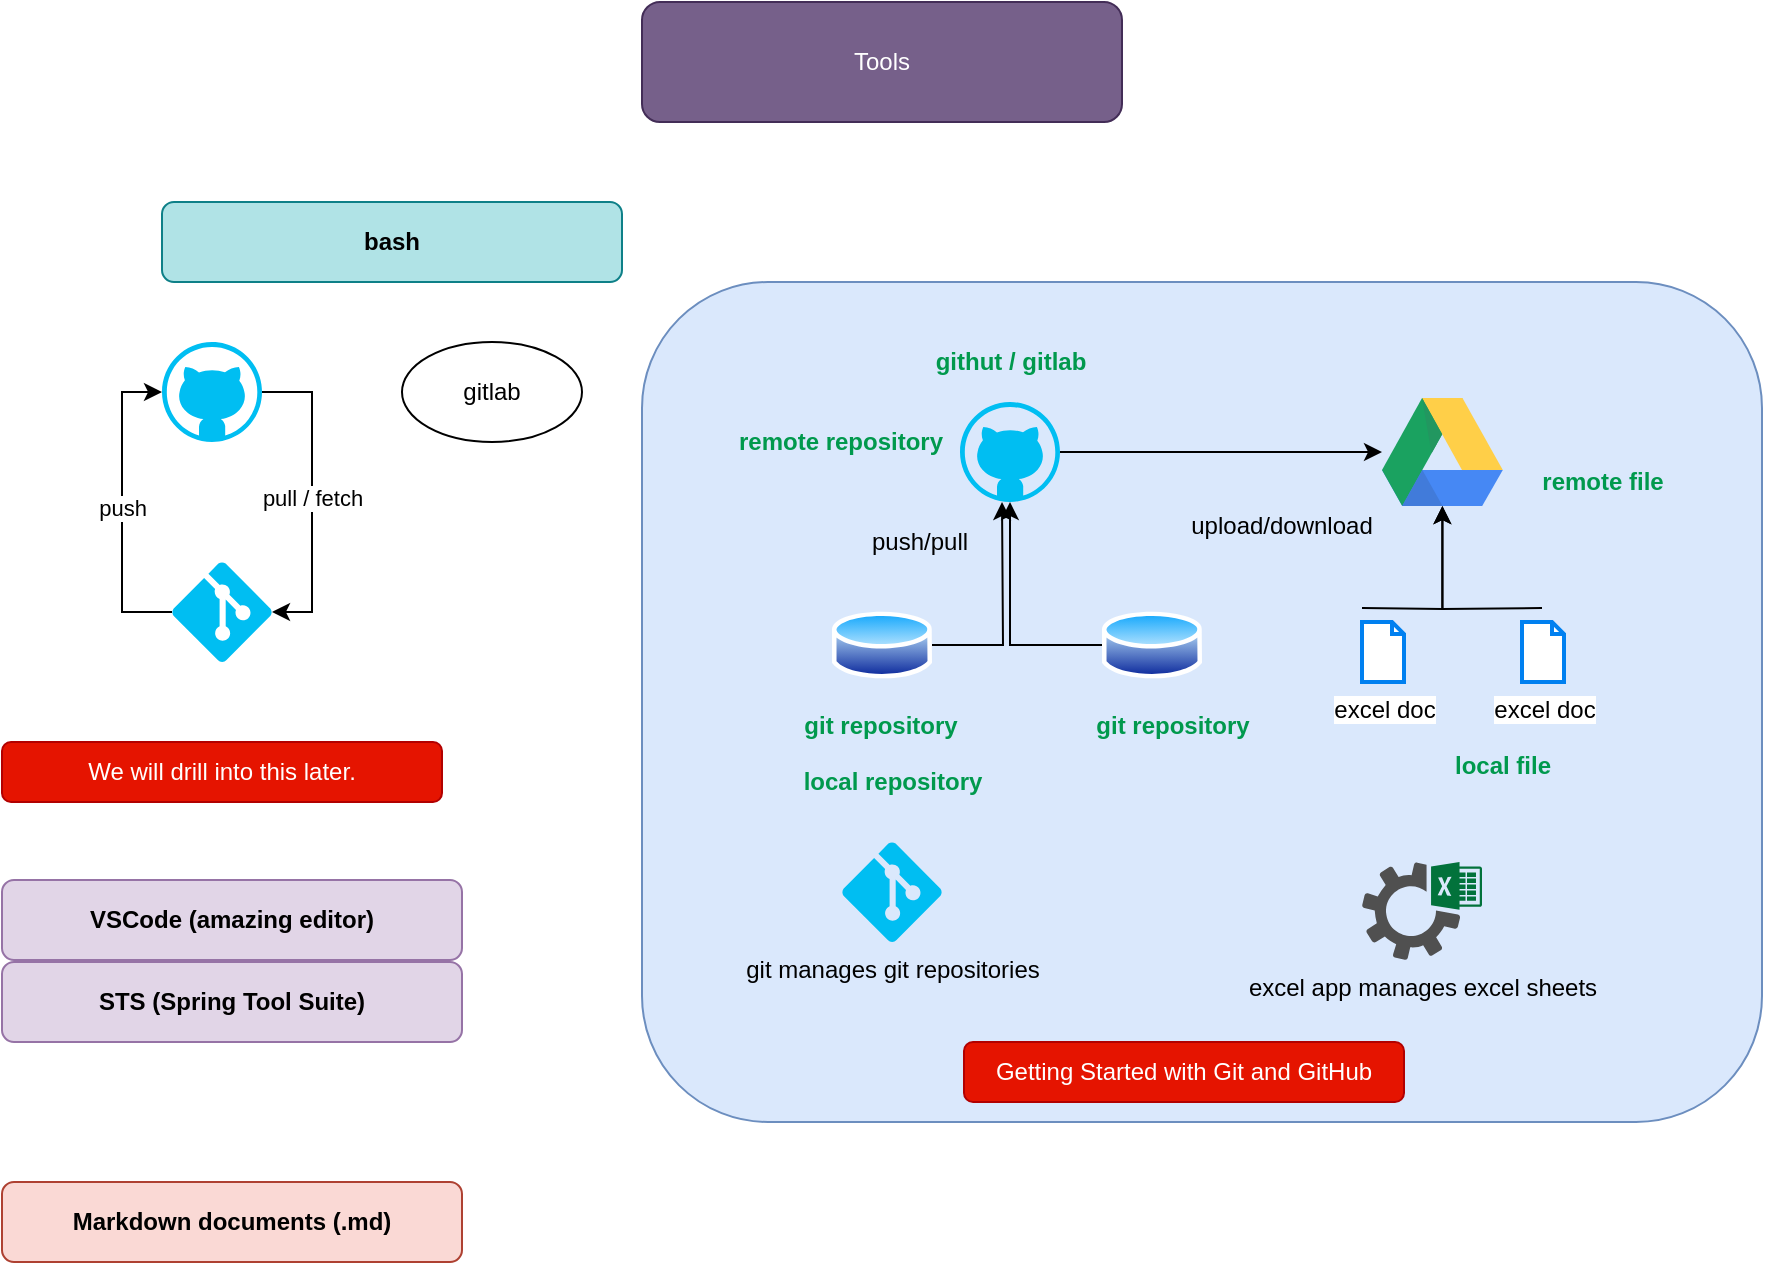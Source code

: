 <mxfile version="14.5.1" type="device" pages="4"><diagram id="qxN-JpHOQFH2QbFw_rw8" name="Tools"><mxGraphModel dx="1008" dy="491" grid="1" gridSize="10" guides="1" tooltips="1" connect="1" arrows="1" fold="1" page="1" pageScale="1" pageWidth="850" pageHeight="1100" math="0" shadow="0"><root><mxCell id="0"/><mxCell id="1" parent="0"/><mxCell id="gY-7b6lUgkgs0RHp9pud-3" value="" style="rounded=1;whiteSpace=wrap;html=1;fillColor=#dae8fc;strokeColor=#6c8ebf;" parent="1" vertex="1"><mxGeometry x="360" y="160" width="560" height="420" as="geometry"/></mxCell><mxCell id="FeY07JUfXtRmvqXPcYZy-1" value="Tools" style="rounded=1;whiteSpace=wrap;html=1;fillColor=#76608a;strokeColor=#432D57;fontColor=#ffffff;" parent="1" vertex="1"><mxGeometry x="360" y="20" width="240" height="60" as="geometry"/></mxCell><mxCell id="FeY07JUfXtRmvqXPcYZy-2" value="bash" style="rounded=1;whiteSpace=wrap;html=1;fillColor=#b0e3e6;strokeColor=#0e8088;fontStyle=1;" parent="1" vertex="1"><mxGeometry x="120" y="120" width="230" height="40" as="geometry"/></mxCell><mxCell id="gY-7b6lUgkgs0RHp9pud-2" value="pull / fetch" style="edgeStyle=orthogonalEdgeStyle;rounded=0;orthogonalLoop=1;jettySize=auto;html=1;entryX=1;entryY=0.5;entryDx=0;entryDy=0;entryPerimeter=0;" parent="1" source="FeY07JUfXtRmvqXPcYZy-3" target="FeY07JUfXtRmvqXPcYZy-4" edge="1"><mxGeometry relative="1" as="geometry"><Array as="points"><mxPoint x="195" y="215"/><mxPoint x="195" y="325"/></Array></mxGeometry></mxCell><mxCell id="FeY07JUfXtRmvqXPcYZy-3" value="" style="verticalLabelPosition=bottom;html=1;verticalAlign=top;align=center;strokeColor=none;fillColor=#00BEF2;shape=mxgraph.azure.github_code;pointerEvents=1;" parent="1" vertex="1"><mxGeometry x="120" y="190" width="50" height="50" as="geometry"/></mxCell><mxCell id="gY-7b6lUgkgs0RHp9pud-1" value="push" style="edgeStyle=orthogonalEdgeStyle;rounded=0;orthogonalLoop=1;jettySize=auto;html=1;entryX=0;entryY=0.5;entryDx=0;entryDy=0;entryPerimeter=0;" parent="1" source="FeY07JUfXtRmvqXPcYZy-4" target="FeY07JUfXtRmvqXPcYZy-3" edge="1"><mxGeometry relative="1" as="geometry"><Array as="points"><mxPoint x="100" y="325"/><mxPoint x="100" y="215"/></Array></mxGeometry></mxCell><mxCell id="FeY07JUfXtRmvqXPcYZy-4" value="" style="verticalLabelPosition=bottom;html=1;verticalAlign=top;align=center;strokeColor=none;fillColor=#00BEF2;shape=mxgraph.azure.git_repository;" parent="1" vertex="1"><mxGeometry x="125" y="300" width="50" height="50" as="geometry"/></mxCell><mxCell id="FeY07JUfXtRmvqXPcYZy-5" value="gitlab" style="ellipse;whiteSpace=wrap;html=1;" parent="1" vertex="1"><mxGeometry x="240" y="190" width="90" height="50" as="geometry"/></mxCell><mxCell id="FeY07JUfXtRmvqXPcYZy-10" value="We will drill into this later." style="rounded=1;whiteSpace=wrap;html=1;fillColor=#e51400;strokeColor=#B20000;fontColor=#ffffff;" parent="1" vertex="1"><mxGeometry x="40" y="390" width="220" height="30" as="geometry"/></mxCell><mxCell id="FeY07JUfXtRmvqXPcYZy-13" style="edgeStyle=orthogonalEdgeStyle;rounded=0;orthogonalLoop=1;jettySize=auto;html=1;" parent="1" source="FeY07JUfXtRmvqXPcYZy-11" target="FeY07JUfXtRmvqXPcYZy-12" edge="1"><mxGeometry relative="1" as="geometry"/></mxCell><mxCell id="FeY07JUfXtRmvqXPcYZy-11" value="" style="verticalLabelPosition=bottom;html=1;verticalAlign=top;align=center;strokeColor=none;fillColor=#00BEF2;shape=mxgraph.azure.github_code;pointerEvents=1;" parent="1" vertex="1"><mxGeometry x="519" y="220" width="50" height="50" as="geometry"/></mxCell><mxCell id="FeY07JUfXtRmvqXPcYZy-12" value="" style="dashed=0;outlineConnect=0;html=1;align=center;labelPosition=center;verticalLabelPosition=bottom;verticalAlign=top;shape=mxgraph.weblogos.google_drive" parent="1" vertex="1"><mxGeometry x="730" y="218" width="60.4" height="54" as="geometry"/></mxCell><mxCell id="FeY07JUfXtRmvqXPcYZy-15" style="edgeStyle=orthogonalEdgeStyle;rounded=0;orthogonalLoop=1;jettySize=auto;html=1;" parent="1" target="FeY07JUfXtRmvqXPcYZy-12" edge="1"><mxGeometry relative="1" as="geometry"><mxPoint x="720" y="323" as="sourcePoint"/></mxGeometry></mxCell><mxCell id="FeY07JUfXtRmvqXPcYZy-26" style="edgeStyle=orthogonalEdgeStyle;rounded=0;orthogonalLoop=1;jettySize=auto;html=1;" parent="1" source="FeY07JUfXtRmvqXPcYZy-16" edge="1"><mxGeometry relative="1" as="geometry"><mxPoint x="540" y="270" as="targetPoint"/></mxGeometry></mxCell><mxCell id="FeY07JUfXtRmvqXPcYZy-16" value="" style="aspect=fixed;perimeter=ellipsePerimeter;html=1;align=center;shadow=0;dashed=0;spacingTop=3;image;image=img/lib/active_directory/database.svg;" parent="1" vertex="1"><mxGeometry x="455" y="323" width="50" height="37" as="geometry"/></mxCell><mxCell id="FeY07JUfXtRmvqXPcYZy-24" style="edgeStyle=orthogonalEdgeStyle;rounded=0;orthogonalLoop=1;jettySize=auto;html=1;entryX=0.5;entryY=1;entryDx=0;entryDy=0;entryPerimeter=0;" parent="1" source="FeY07JUfXtRmvqXPcYZy-18" target="FeY07JUfXtRmvqXPcYZy-11" edge="1"><mxGeometry relative="1" as="geometry"/></mxCell><mxCell id="FeY07JUfXtRmvqXPcYZy-18" value="" style="aspect=fixed;perimeter=ellipsePerimeter;html=1;align=center;shadow=0;dashed=0;spacingTop=3;image;image=img/lib/active_directory/database.svg;" parent="1" vertex="1"><mxGeometry x="590" y="323" width="50" height="37" as="geometry"/></mxCell><mxCell id="FeY07JUfXtRmvqXPcYZy-21" style="edgeStyle=orthogonalEdgeStyle;rounded=0;orthogonalLoop=1;jettySize=auto;html=1;" parent="1" target="FeY07JUfXtRmvqXPcYZy-12" edge="1"><mxGeometry relative="1" as="geometry"><mxPoint x="810" y="323" as="sourcePoint"/></mxGeometry></mxCell><mxCell id="FeY07JUfXtRmvqXPcYZy-28" value="githut / gitlab" style="text;html=1;align=center;verticalAlign=middle;resizable=0;points=[];autosize=1;fontStyle=1;fontColor=#00994D;" parent="1" vertex="1"><mxGeometry x="499" y="190" width="90" height="20" as="geometry"/></mxCell><mxCell id="FeY07JUfXtRmvqXPcYZy-29" value="git repository" style="text;html=1;align=center;verticalAlign=middle;resizable=0;points=[];autosize=1;fontStyle=1;fontColor=#00994D;" parent="1" vertex="1"><mxGeometry x="434" y="372" width="90" height="20" as="geometry"/></mxCell><mxCell id="FeY07JUfXtRmvqXPcYZy-30" value="git repository" style="text;html=1;align=center;verticalAlign=middle;resizable=0;points=[];autosize=1;fontStyle=1;fontColor=#00994D;" parent="1" vertex="1"><mxGeometry x="580" y="372" width="90" height="20" as="geometry"/></mxCell><mxCell id="FeY07JUfXtRmvqXPcYZy-31" value="upload/download" style="text;html=1;strokeColor=none;fillColor=none;align=center;verticalAlign=middle;whiteSpace=wrap;rounded=0;" parent="1" vertex="1"><mxGeometry x="660" y="272" width="40" height="20" as="geometry"/></mxCell><mxCell id="FeY07JUfXtRmvqXPcYZy-32" value="push/pull" style="text;html=1;strokeColor=none;fillColor=none;align=center;verticalAlign=middle;whiteSpace=wrap;rounded=0;" parent="1" vertex="1"><mxGeometry x="479" y="280" width="40" height="20" as="geometry"/></mxCell><mxCell id="FeY07JUfXtRmvqXPcYZy-33" value="local repository" style="text;html=1;align=center;verticalAlign=middle;resizable=0;points=[];autosize=1;fontStyle=1;fontColor=#00994D;" parent="1" vertex="1"><mxGeometry x="435" y="400" width="100" height="20" as="geometry"/></mxCell><mxCell id="FeY07JUfXtRmvqXPcYZy-34" value="local file" style="text;html=1;align=center;verticalAlign=middle;resizable=0;points=[];autosize=1;fontStyle=1;fontColor=#00994D;" parent="1" vertex="1"><mxGeometry x="760" y="392" width="60" height="20" as="geometry"/></mxCell><mxCell id="FeY07JUfXtRmvqXPcYZy-35" value="remote repository" style="text;html=1;align=center;verticalAlign=middle;resizable=0;points=[];autosize=1;fontStyle=1;fontColor=#00994D;" parent="1" vertex="1"><mxGeometry x="399" y="230" width="120" height="20" as="geometry"/></mxCell><mxCell id="FeY07JUfXtRmvqXPcYZy-36" value="remote file" style="text;html=1;align=center;verticalAlign=middle;resizable=0;points=[];autosize=1;fontStyle=1;fontColor=#00994D;" parent="1" vertex="1"><mxGeometry x="800" y="250" width="80" height="20" as="geometry"/></mxCell><mxCell id="FeY07JUfXtRmvqXPcYZy-37" value="git manages git repositories" style="verticalLabelPosition=bottom;html=1;verticalAlign=top;align=center;strokeColor=none;fillColor=#00BEF2;shape=mxgraph.azure.git_repository;" parent="1" vertex="1"><mxGeometry x="460" y="440" width="50" height="50" as="geometry"/></mxCell><mxCell id="FeY07JUfXtRmvqXPcYZy-39" value="excel app manages excel sheets" style="pointerEvents=1;shadow=0;dashed=0;html=1;strokeColor=none;fillColor=#505050;labelPosition=center;verticalLabelPosition=bottom;verticalAlign=top;outlineConnect=0;align=center;shape=mxgraph.office.services.excel_services;" parent="1" vertex="1"><mxGeometry x="720" y="450" width="60" height="49" as="geometry"/></mxCell><mxCell id="FeY07JUfXtRmvqXPcYZy-40" value="excel doc" style="html=1;verticalLabelPosition=bottom;align=center;labelBackgroundColor=#ffffff;verticalAlign=top;strokeWidth=2;strokeColor=#0080F0;shadow=0;dashed=0;shape=mxgraph.ios7.icons.document;" parent="1" vertex="1"><mxGeometry x="720" y="330" width="21" height="30" as="geometry"/></mxCell><mxCell id="FeY07JUfXtRmvqXPcYZy-42" value="excel doc" style="html=1;verticalLabelPosition=bottom;align=center;labelBackgroundColor=#ffffff;verticalAlign=top;strokeWidth=2;strokeColor=#0080F0;shadow=0;dashed=0;shape=mxgraph.ios7.icons.document;" parent="1" vertex="1"><mxGeometry x="800" y="330" width="21" height="30" as="geometry"/></mxCell><mxCell id="gY-7b6lUgkgs0RHp9pud-5" value="Getting Started with Git and GitHub" style="rounded=1;whiteSpace=wrap;html=1;fillColor=#e51400;strokeColor=#B20000;fontColor=#ffffff;" parent="1" vertex="1"><mxGeometry x="521" y="540" width="220" height="30" as="geometry"/></mxCell><mxCell id="DxQkIi7p9yguiu1aN6Sp-1" value="VSCode (amazing editor)" style="rounded=1;whiteSpace=wrap;html=1;fillColor=#e1d5e7;strokeColor=#9673a6;fontStyle=1;" parent="1" vertex="1"><mxGeometry x="40" y="459" width="230" height="40" as="geometry"/></mxCell><mxCell id="En9K9cHJ0Ogo7b7Vj-8k-1" value="STS (Spring Tool Suite)" style="rounded=1;whiteSpace=wrap;html=1;fillColor=#e1d5e7;strokeColor=#9673a6;fontStyle=1;" parent="1" vertex="1"><mxGeometry x="40" y="500" width="230" height="40" as="geometry"/></mxCell><mxCell id="NX_VLPhiK0uuEt_q5TKm-1" value="Markdown documents (.md)" style="rounded=1;whiteSpace=wrap;html=1;fillColor=#fad9d5;strokeColor=#ae4132;fontStyle=1;" parent="1" vertex="1"><mxGeometry x="40" y="610" width="230" height="40" as="geometry"/></mxCell></root></mxGraphModel></diagram><diagram id="1vswZjqa2MImgYlt8ijm" name="Learning Methodology"><mxGraphModel dx="1008" dy="491" grid="1" gridSize="10" guides="1" tooltips="1" connect="1" arrows="1" fold="1" page="1" pageScale="1" pageWidth="850" pageHeight="1100" math="0" shadow="0"><root><mxCell id="basAz6HqD_OLpvy5ltgq-0"/><mxCell id="basAz6HqD_OLpvy5ltgq-1" parent="basAz6HqD_OLpvy5ltgq-0"/><mxCell id="basAz6HqD_OLpvy5ltgq-2" value="github" style="rounded=1;whiteSpace=wrap;html=1;fillColor=#f5f5f5;strokeColor=#666666;fontColor=#333333;" parent="basAz6HqD_OLpvy5ltgq-1" vertex="1"><mxGeometry x="40" y="30" width="190" height="50" as="geometry"/></mxCell><mxCell id="basAz6HqD_OLpvy5ltgq-3" value="Team" style="text;html=1;align=center;verticalAlign=middle;resizable=0;points=[];autosize=1;fontStyle=1;fontColor=#00994D;" parent="basAz6HqD_OLpvy5ltgq-1" vertex="1"><mxGeometry x="100" y="200" width="50" height="20" as="geometry"/></mxCell><mxCell id="basAz6HqD_OLpvy5ltgq-7" style="edgeStyle=orthogonalEdgeStyle;rounded=0;orthogonalLoop=1;jettySize=auto;html=1;entryX=0.435;entryY=1.053;entryDx=0;entryDy=0;entryPerimeter=0;" parent="basAz6HqD_OLpvy5ltgq-1" source="basAz6HqD_OLpvy5ltgq-5" target="basAz6HqD_OLpvy5ltgq-2" edge="1"><mxGeometry relative="1" as="geometry"/></mxCell><mxCell id="basAz6HqD_OLpvy5ltgq-5" value="" style="aspect=fixed;html=1;points=[];align=center;image;fontSize=12;image=img/lib/mscae/Person.svg;" parent="basAz6HqD_OLpvy5ltgq-1" vertex="1"><mxGeometry x="60" y="140" width="37" height="50" as="geometry"/></mxCell><mxCell id="basAz6HqD_OLpvy5ltgq-8" style="edgeStyle=orthogonalEdgeStyle;rounded=0;orthogonalLoop=1;jettySize=auto;html=1;entryX=0.5;entryY=1;entryDx=0;entryDy=0;" parent="basAz6HqD_OLpvy5ltgq-1" source="basAz6HqD_OLpvy5ltgq-6" target="basAz6HqD_OLpvy5ltgq-2" edge="1"><mxGeometry relative="1" as="geometry"/></mxCell><mxCell id="basAz6HqD_OLpvy5ltgq-6" value="" style="aspect=fixed;html=1;points=[];align=center;image;fontSize=12;image=img/lib/mscae/Person.svg;" parent="basAz6HqD_OLpvy5ltgq-1" vertex="1"><mxGeometry x="150" y="140" width="37" height="50" as="geometry"/></mxCell><mxCell id="2jKygjueA0gxxj2RhKf6-1" value="Explore and Learn" style="rounded=1;whiteSpace=wrap;html=1;fillColor=#e51400;strokeColor=#B20000;fontColor=#ffffff;" parent="basAz6HqD_OLpvy5ltgq-1" vertex="1"><mxGeometry x="260" y="40" width="220" height="30" as="geometry"/></mxCell><mxCell id="2jKygjueA0gxxj2RhKf6-2" value="GIT, GITHUB &amp;amp; GITLAB" style="rounded=1;whiteSpace=wrap;html=1;fillColor=#ffcd28;strokeColor=#d79b00;gradientColor=#ffa500;" parent="basAz6HqD_OLpvy5ltgq-1" vertex="1"><mxGeometry x="260" y="70" width="220" height="30" as="geometry"/></mxCell><mxCell id="2T8HdgCr0QpN6o1qkXss-0" value="Learning Approach" style="rounded=1;whiteSpace=wrap;html=1;fillColor=#76608a;strokeColor=#432D57;fontColor=#ffffff;" parent="basAz6HqD_OLpvy5ltgq-1" vertex="1"><mxGeometry x="270" y="280" width="240" height="60" as="geometry"/></mxCell><mxCell id="2T8HdgCr0QpN6o1qkXss-1" value="Minimialistic Approach" style="ellipse;whiteSpace=wrap;html=1;fillColor=#d5e8d4;strokeColor=#82b366;" parent="basAz6HqD_OLpvy5ltgq-1" vertex="1"><mxGeometry x="140" y="350" width="120" height="80" as="geometry"/></mxCell><mxCell id="nwfAJSxAa1Rar4Wv83yV-0" value="Principle &amp;amp; Practices" style="ellipse;whiteSpace=wrap;html=1;fillColor=#d5e8d4;strokeColor=#82b366;" parent="basAz6HqD_OLpvy5ltgq-1" vertex="1"><mxGeometry x="270" y="350" width="120" height="80" as="geometry"/></mxCell><mxCell id="nwfAJSxAa1Rar4Wv83yV-1" value="Know the Specifics" style="ellipse;whiteSpace=wrap;html=1;fillColor=#d5e8d4;strokeColor=#82b366;" parent="basAz6HqD_OLpvy5ltgq-1" vertex="1"><mxGeometry x="400" y="350" width="120" height="80" as="geometry"/></mxCell><mxCell id="ASnBbUk_z-uK8LNlznzg-0" value="Reuse (Apply existing knowledge)" style="ellipse;whiteSpace=wrap;html=1;fillColor=#d5e8d4;strokeColor=#82b366;" parent="basAz6HqD_OLpvy5ltgq-1" vertex="1"><mxGeometry x="10" y="350" width="120" height="80" as="geometry"/></mxCell></root></mxGraphModel></diagram><diagram id="Nutbn5EWJfFtPkCxwQVc" name="Spring Modules"><mxGraphModel dx="1008" dy="491" grid="1" gridSize="10" guides="1" tooltips="1" connect="1" arrows="1" fold="1" page="1" pageScale="1" pageWidth="850" pageHeight="1100" math="0" shadow="0"><root><mxCell id="TZjDjXoyfTqCV9_zKu-9-0"/><mxCell id="TZjDjXoyfTqCV9_zKu-9-1" parent="TZjDjXoyfTqCV9_zKu-9-0"/><mxCell id="TZjDjXoyfTqCV9_zKu-9-2" value="Spring Core&lt;br&gt;(Dependency Injection) &amp;amp; (Aspect oriented Programming)" style="ellipse;whiteSpace=wrap;html=1;fillColor=#dae8fc;strokeColor=#6c8ebf;" parent="TZjDjXoyfTqCV9_zKu-9-1" vertex="1"><mxGeometry x="227.5" y="175" width="342.5" height="195" as="geometry"/></mxCell><mxCell id="TZjDjXoyfTqCV9_zKu-9-4" value="java 8" style="ellipse;whiteSpace=wrap;html=1;fillColor=#fff2cc;strokeColor=#d6b656;" parent="TZjDjXoyfTqCV9_zKu-9-1" vertex="1"><mxGeometry x="360" y="190" width="87.5" height="40" as="geometry"/></mxCell><mxCell id="TZjDjXoyfTqCV9_zKu-9-6" value="Spring Boot" style="ellipse;whiteSpace=wrap;html=1;fillColor=#1ba1e2;strokeColor=#006EAF;fontColor=#ffffff;" parent="TZjDjXoyfTqCV9_zKu-9-1" vertex="1"><mxGeometry x="470" y="80" width="240" height="180" as="geometry"/></mxCell><mxCell id="TZjDjXoyfTqCV9_zKu-9-3" value="MVC" style="ellipse;whiteSpace=wrap;html=1;fillColor=#dae8fc;strokeColor=#6c8ebf;" parent="TZjDjXoyfTqCV9_zKu-9-1" vertex="1"><mxGeometry x="210" y="110" width="140" height="120" as="geometry"/></mxCell><mxCell id="TZjDjXoyfTqCV9_zKu-9-8" value="Spring Data&amp;nbsp;" style="ellipse;whiteSpace=wrap;html=1;fillColor=#dae8fc;strokeColor=#6c8ebf;" parent="TZjDjXoyfTqCV9_zKu-9-1" vertex="1"><mxGeometry x="200" y="300" width="140" height="120" as="geometry"/></mxCell><mxCell id="TZjDjXoyfTqCV9_zKu-9-9" value="Microservices" style="ellipse;whiteSpace=wrap;html=1;fillColor=#0050ef;strokeColor=#001DBC;fontColor=#ffffff;" parent="TZjDjXoyfTqCV9_zKu-9-1" vertex="1"><mxGeometry x="620" y="180" width="140" height="120" as="geometry"/></mxCell><mxCell id="wBPCa8kB3HqiZJdwUh0D-0" value="Spring Security" style="ellipse;whiteSpace=wrap;html=1;fillColor=#dae8fc;strokeColor=#6c8ebf;" parent="TZjDjXoyfTqCV9_zKu-9-1" vertex="1"><mxGeometry x="490" y="290" width="140" height="120" as="geometry"/></mxCell><mxCell id="wBPCa8kB3HqiZJdwUh0D-3" value="" style="edgeStyle=orthogonalEdgeStyle;rounded=0;orthogonalLoop=1;jettySize=auto;html=1;" parent="TZjDjXoyfTqCV9_zKu-9-1" source="wBPCa8kB3HqiZJdwUh0D-1" target="wBPCa8kB3HqiZJdwUh0D-2" edge="1"><mxGeometry relative="1" as="geometry"/></mxCell><mxCell id="wBPCa8kB3HqiZJdwUh0D-1" value="Traditional" style="rounded=1;whiteSpace=wrap;html=1;fillColor=#d5e8d4;strokeColor=#82b366;" parent="TZjDjXoyfTqCV9_zKu-9-1" vertex="1"><mxGeometry x="330" y="10" width="120" height="60" as="geometry"/></mxCell><mxCell id="wBPCa8kB3HqiZJdwUh0D-2" value="Modern" style="rounded=1;whiteSpace=wrap;html=1;fillColor=#d5e8d4;strokeColor=#82b366;" parent="TZjDjXoyfTqCV9_zKu-9-1" vertex="1"><mxGeometry x="530" y="10" width="120" height="60" as="geometry"/></mxCell><mxCell id="wBPCa8kB3HqiZJdwUh0D-4" value="NoSQL (Schemaless data)" style="ellipse;whiteSpace=wrap;html=1;fillColor=#dae8fc;strokeColor=#6c8ebf;" parent="TZjDjXoyfTqCV9_zKu-9-1" vertex="1"><mxGeometry x="110" y="200" width="140" height="120" as="geometry"/></mxCell><mxCell id="wBPCa8kB3HqiZJdwUh0D-5" value="Angular" style="shape=process;whiteSpace=wrap;html=1;backgroundOutline=1;fillColor=#e3c800;strokeColor=#B09500;fontColor=#ffffff;" parent="TZjDjXoyfTqCV9_zKu-9-1" vertex="1"><mxGeometry x="610" y="440" width="120" height="60" as="geometry"/></mxCell><mxCell id="wBPCa8kB3HqiZJdwUh0D-6" value="Spring REST" style="ellipse;whiteSpace=wrap;html=1;fillColor=#dae8fc;strokeColor=#6c8ebf;" parent="TZjDjXoyfTqCV9_zKu-9-1" vertex="1"><mxGeometry x="350" y="320" width="140" height="120" as="geometry"/></mxCell></root></mxGraphModel></diagram><diagram id="FXpEX55bmrp2Db0m8mGP" name="GitLabSteps"><mxGraphModel dx="768" dy="1591" grid="1" gridSize="10" guides="1" tooltips="1" connect="1" arrows="1" fold="1" page="1" pageScale="1" pageWidth="850" pageHeight="1100" math="0" shadow="0"><root><mxCell id="iyUNsariNeV7w1QWfjSj-0"/><mxCell id="iyUNsariNeV7w1QWfjSj-1" parent="iyUNsariNeV7w1QWfjSj-0"/><mxCell id="iyUNsariNeV7w1QWfjSj-25" value="" style="rounded=1;whiteSpace=wrap;html=1;" vertex="1" parent="iyUNsariNeV7w1QWfjSj-1"><mxGeometry x="620" y="150" width="230" height="120" as="geometry"/></mxCell><mxCell id="iyUNsariNeV7w1QWfjSj-21" value="" style="rounded=1;whiteSpace=wrap;html=1;" vertex="1" parent="iyUNsariNeV7w1QWfjSj-1"><mxGeometry x="620" y="-30" width="550" height="170" as="geometry"/></mxCell><mxCell id="iyUNsariNeV7w1QWfjSj-4" value="GitLab" style="rounded=1;whiteSpace=wrap;html=1;fillColor=#f5f5f5;strokeColor=#666666;fontColor=#333333;verticalAlign=bottom;" vertex="1" parent="iyUNsariNeV7w1QWfjSj-1"><mxGeometry x="80" y="-190" width="400" height="580" as="geometry"/></mxCell><mxCell id="iyUNsariNeV7w1QWfjSj-5" value="keepnote-step1-boilerplate" style="rounded=0;whiteSpace=wrap;html=1;fillColor=#e51400;strokeColor=#B20000;fontColor=#ffffff;" vertex="1" parent="iyUNsariNeV7w1QWfjSj-1"><mxGeometry x="120" y="70" width="120" height="60" as="geometry"/></mxCell><mxCell id="iyUNsariNeV7w1QWfjSj-6" value="keepnote-step2-boilerplate" style="rounded=0;whiteSpace=wrap;html=1;fillColor=#e51400;strokeColor=#B20000;fontColor=#ffffff;" vertex="1" parent="iyUNsariNeV7w1QWfjSj-1"><mxGeometry x="120" y="150" width="120" height="60" as="geometry"/></mxCell><mxCell id="iyUNsariNeV7w1QWfjSj-7" value="keepnote-step3-boilerplate" style="rounded=0;whiteSpace=wrap;html=1;fillColor=#e51400;strokeColor=#B20000;fontColor=#ffffff;" vertex="1" parent="iyUNsariNeV7w1QWfjSj-1"><mxGeometry x="120" y="230" width="120" height="60" as="geometry"/></mxCell><mxCell id="iyUNsariNeV7w1QWfjSj-20" style="edgeStyle=orthogonalEdgeStyle;rounded=0;orthogonalLoop=1;jettySize=auto;html=1;entryX=1;entryY=0.5;entryDx=0;entryDy=0;" edge="1" parent="iyUNsariNeV7w1QWfjSj-1" source="iyUNsariNeV7w1QWfjSj-8" target="iyUNsariNeV7w1QWfjSj-5"><mxGeometry relative="1" as="geometry"/></mxCell><mxCell id="iyUNsariNeV7w1QWfjSj-24" value="Clone" style="edgeStyle=orthogonalEdgeStyle;rounded=0;orthogonalLoop=1;jettySize=auto;html=1;entryX=0;entryY=0.5;entryDx=0;entryDy=0;" edge="1" parent="iyUNsariNeV7w1QWfjSj-1" source="iyUNsariNeV7w1QWfjSj-8" target="iyUNsariNeV7w1QWfjSj-23"><mxGeometry relative="1" as="geometry"><Array as="points"><mxPoint x="370" y="30"/></Array></mxGeometry></mxCell><mxCell id="iyUNsariNeV7w1QWfjSj-8" value="keepnote-step1-boilerplate" style="rounded=0;whiteSpace=wrap;html=1;fillColor=#f0a30a;strokeColor=#BD7000;fontColor=#ffffff;" vertex="1" parent="iyUNsariNeV7w1QWfjSj-1"><mxGeometry x="310" y="70" width="120" height="60" as="geometry"/></mxCell><mxCell id="iyUNsariNeV7w1QWfjSj-13" value="Fork" style="edgeStyle=orthogonalEdgeStyle;rounded=0;orthogonalLoop=1;jettySize=auto;html=1;" edge="1" parent="iyUNsariNeV7w1QWfjSj-1" source="iyUNsariNeV7w1QWfjSj-9" target="iyUNsariNeV7w1QWfjSj-8"><mxGeometry relative="1" as="geometry"/></mxCell><mxCell id="iyUNsariNeV7w1QWfjSj-9" value="" style="html=1;verticalLabelPosition=bottom;align=center;labelBackgroundColor=#ffffff;verticalAlign=top;strokeWidth=2;strokeColor=#0080F0;shadow=0;dashed=0;shape=mxgraph.ios7.icons.user;" vertex="1" parent="iyUNsariNeV7w1QWfjSj-1"><mxGeometry x="570" y="85" width="30" height="30" as="geometry"/></mxCell><mxCell id="iyUNsariNeV7w1QWfjSj-19" style="edgeStyle=orthogonalEdgeStyle;rounded=0;orthogonalLoop=1;jettySize=auto;html=1;" edge="1" parent="iyUNsariNeV7w1QWfjSj-1" source="iyUNsariNeV7w1QWfjSj-16" target="iyUNsariNeV7w1QWfjSj-5"><mxGeometry relative="1" as="geometry"/></mxCell><mxCell id="iyUNsariNeV7w1QWfjSj-27" value="Clone" style="edgeStyle=orthogonalEdgeStyle;rounded=0;orthogonalLoop=1;jettySize=auto;html=1;" edge="1" parent="iyUNsariNeV7w1QWfjSj-1" source="iyUNsariNeV7w1QWfjSj-16" target="iyUNsariNeV7w1QWfjSj-26"><mxGeometry relative="1" as="geometry"><Array as="points"><mxPoint x="370" y="220"/></Array></mxGeometry></mxCell><mxCell id="iyUNsariNeV7w1QWfjSj-16" value="keepnote-step1-boilerplate" style="rounded=0;whiteSpace=wrap;html=1;fillColor=#d0cee2;strokeColor=#56517e;" vertex="1" parent="iyUNsariNeV7w1QWfjSj-1"><mxGeometry x="310" y="130" width="120" height="60" as="geometry"/></mxCell><mxCell id="iyUNsariNeV7w1QWfjSj-17" value="Fork" style="edgeStyle=orthogonalEdgeStyle;rounded=0;orthogonalLoop=1;jettySize=auto;html=1;" edge="1" parent="iyUNsariNeV7w1QWfjSj-1" source="iyUNsariNeV7w1QWfjSj-18" target="iyUNsariNeV7w1QWfjSj-16"><mxGeometry relative="1" as="geometry"/></mxCell><mxCell id="iyUNsariNeV7w1QWfjSj-18" value="" style="html=1;verticalLabelPosition=bottom;align=center;labelBackgroundColor=#ffffff;verticalAlign=top;strokeWidth=2;strokeColor=#0080F0;shadow=0;dashed=0;shape=mxgraph.ios7.icons.user;" vertex="1" parent="iyUNsariNeV7w1QWfjSj-1"><mxGeometry x="570" y="145" width="30" height="30" as="geometry"/></mxCell><mxCell id="iyUNsariNeV7w1QWfjSj-30" style="edgeStyle=orthogonalEdgeStyle;rounded=0;orthogonalLoop=1;jettySize=auto;html=1;entryX=1;entryY=0.5;entryDx=0;entryDy=0;" edge="1" parent="iyUNsariNeV7w1QWfjSj-1" source="iyUNsariNeV7w1QWfjSj-23" target="iyUNsariNeV7w1QWfjSj-28"><mxGeometry relative="1" as="geometry"><Array as="points"><mxPoint x="700" y="-80"/></Array></mxGeometry></mxCell><mxCell id="iyUNsariNeV7w1QWfjSj-43" style="edgeStyle=orthogonalEdgeStyle;rounded=0;orthogonalLoop=1;jettySize=auto;html=1;exitX=0.75;exitY=0;exitDx=0;exitDy=0;entryX=1;entryY=0.25;entryDx=0;entryDy=0;fontColor=#00994D;" edge="1" parent="iyUNsariNeV7w1QWfjSj-1" source="iyUNsariNeV7w1QWfjSj-23" target="iyUNsariNeV7w1QWfjSj-28"><mxGeometry relative="1" as="geometry"/></mxCell><mxCell id="iyUNsariNeV7w1QWfjSj-23" value="keepnote-step1-boilerplate" style="rounded=0;whiteSpace=wrap;html=1;fillColor=#f0a30a;strokeColor=#BD7000;fontColor=#ffffff;" vertex="1" parent="iyUNsariNeV7w1QWfjSj-1"><mxGeometry x="640" width="120" height="60" as="geometry"/></mxCell><mxCell id="iyUNsariNeV7w1QWfjSj-26" value="keepnote-step1-boilerplate" style="rounded=0;whiteSpace=wrap;html=1;fillColor=#d0cee2;strokeColor=#56517e;" vertex="1" parent="iyUNsariNeV7w1QWfjSj-1"><mxGeometry x="640" y="180" width="120" height="60" as="geometry"/></mxCell><mxCell id="iyUNsariNeV7w1QWfjSj-28" value="&lt;span style=&quot;color: rgb(36 , 41 , 46) ; font-family: , &amp;#34;consolas&amp;#34; , &amp;#34;liberation mono&amp;#34; , &amp;#34;menlo&amp;#34; , monospace ; font-size: 13.6px ; text-align: left ; background-color: rgba(27 , 31 , 35 , 0.05)&quot;&gt;assignment-solution-step1&lt;/span&gt;" style="rounded=0;whiteSpace=wrap;html=1;fillColor=#f0a30a;strokeColor=#BD7000;fontColor=#ffffff;" vertex="1" parent="iyUNsariNeV7w1QWfjSj-1"><mxGeometry x="310" y="-110" width="120" height="60" as="geometry"/></mxCell><mxCell id="iyUNsariNeV7w1QWfjSj-29" value="&lt;span style=&quot;color: rgb(36 , 41 , 46) ; font-family: , &amp;#34;consolas&amp;#34; , &amp;#34;liberation mono&amp;#34; , &amp;#34;menlo&amp;#34; , monospace ; font-size: 13.6px ; font-weight: 400 ; text-align: left ; background-color: rgba(27 , 31 , 35 , 0.05)&quot;&gt;git remote rm origin&lt;/span&gt;" style="text;html=1;align=center;verticalAlign=middle;resizable=0;points=[];autosize=1;fontStyle=1;fontColor=#00994D;" vertex="1" parent="iyUNsariNeV7w1QWfjSj-1"><mxGeometry x="480" y="40" width="130" height="20" as="geometry"/></mxCell><mxCell id="iyUNsariNeV7w1QWfjSj-31" value="git remote add origin" style="text;html=1;align=center;verticalAlign=middle;resizable=0;points=[];autosize=1;" vertex="1" parent="iyUNsariNeV7w1QWfjSj-1"><mxGeometry x="500" y="-80" width="120" height="20" as="geometry"/></mxCell><mxCell id="iyUNsariNeV7w1QWfjSj-33" value="" style="verticalLabelPosition=bottom;verticalAlign=top;html=1;shape=mxgraph.flowchart.or;fillColor=#e51400;strokeColor=#B20000;fontColor=#ffffff;" vertex="1" parent="iyUNsariNeV7w1QWfjSj-1"><mxGeometry x="530" y="-10" width="40" height="40" as="geometry"/></mxCell><mxCell id="iyUNsariNeV7w1QWfjSj-34" value="" style="verticalLabelPosition=bottom;verticalAlign=top;html=1;shape=mxgraph.basic.tick;gradientColor=#97d077;fillColor=#d5e8d4;strokeColor=#82b366;" vertex="1" parent="iyUNsariNeV7w1QWfjSj-1"><mxGeometry x="535" y="-60" width="30" height="20" as="geometry"/></mxCell><mxCell id="iyUNsariNeV7w1QWfjSj-37" value="untracked files&lt;br&gt;deleted&lt;br&gt;modified" style="rounded=0;whiteSpace=wrap;html=1;fillColor=#f0a30a;strokeColor=#BD7000;verticalAlign=bottom;fontColor=#FF0000;" vertex="1" parent="iyUNsariNeV7w1QWfjSj-1"><mxGeometry x="810" y="-20" width="110" height="130" as="geometry"/></mxCell><mxCell id="iyUNsariNeV7w1QWfjSj-38" value="tracked files" style="rounded=0;whiteSpace=wrap;html=1;fillColor=#f0a30a;strokeColor=#BD7000;fontColor=#ffffff;verticalAlign=bottom;" vertex="1" parent="iyUNsariNeV7w1QWfjSj-1"><mxGeometry x="920" y="-20" width="110" height="130" as="geometry"/></mxCell><mxCell id="iyUNsariNeV7w1QWfjSj-39" value="committed files" style="rounded=0;whiteSpace=wrap;html=1;fillColor=#f0a30a;strokeColor=#BD7000;verticalAlign=bottom;fontColor=#00994D;" vertex="1" parent="iyUNsariNeV7w1QWfjSj-1"><mxGeometry x="1030" y="-20" width="110" height="130" as="geometry"/></mxCell><mxCell id="iyUNsariNeV7w1QWfjSj-41" value="&lt;span style=&quot;color: rgb(36 , 41 , 46) ; font-family: , &amp;#34;consolas&amp;#34; , &amp;#34;liberation mono&amp;#34; , &amp;#34;menlo&amp;#34; , monospace ; font-size: 13.6px ; text-align: left ; background-color: rgba(27 , 31 , 35 , 0.05)&quot;&gt;git push -u origin master [Final Operation]&lt;/span&gt;" style="text;html=1;align=center;verticalAlign=middle;resizable=0;points=[];autosize=1;fontColor=#00994D;" vertex="1" parent="iyUNsariNeV7w1QWfjSj-1"><mxGeometry x="525" y="-130" width="270" height="20" as="geometry"/></mxCell><mxCell id="iyUNsariNeV7w1QWfjSj-44" value="" style="verticalLabelPosition=bottom;verticalAlign=top;html=1;shape=mxgraph.basic.tick;gradientColor=#97d077;fillColor=#d5e8d4;strokeColor=#82b366;" vertex="1" parent="iyUNsariNeV7w1QWfjSj-1"><mxGeometry x="630" y="-160" width="30" height="20" as="geometry"/></mxCell><mxCell id="iyUNsariNeV7w1QWfjSj-45" value="" style="aspect=fixed;html=1;points=[];align=center;image;fontSize=12;image=img/lib/azure2/general/Web_Test.svg;" vertex="1" parent="iyUNsariNeV7w1QWfjSj-1"><mxGeometry x="870" y="-170" width="72" height="72" as="geometry"/></mxCell></root></mxGraphModel></diagram></mxfile>